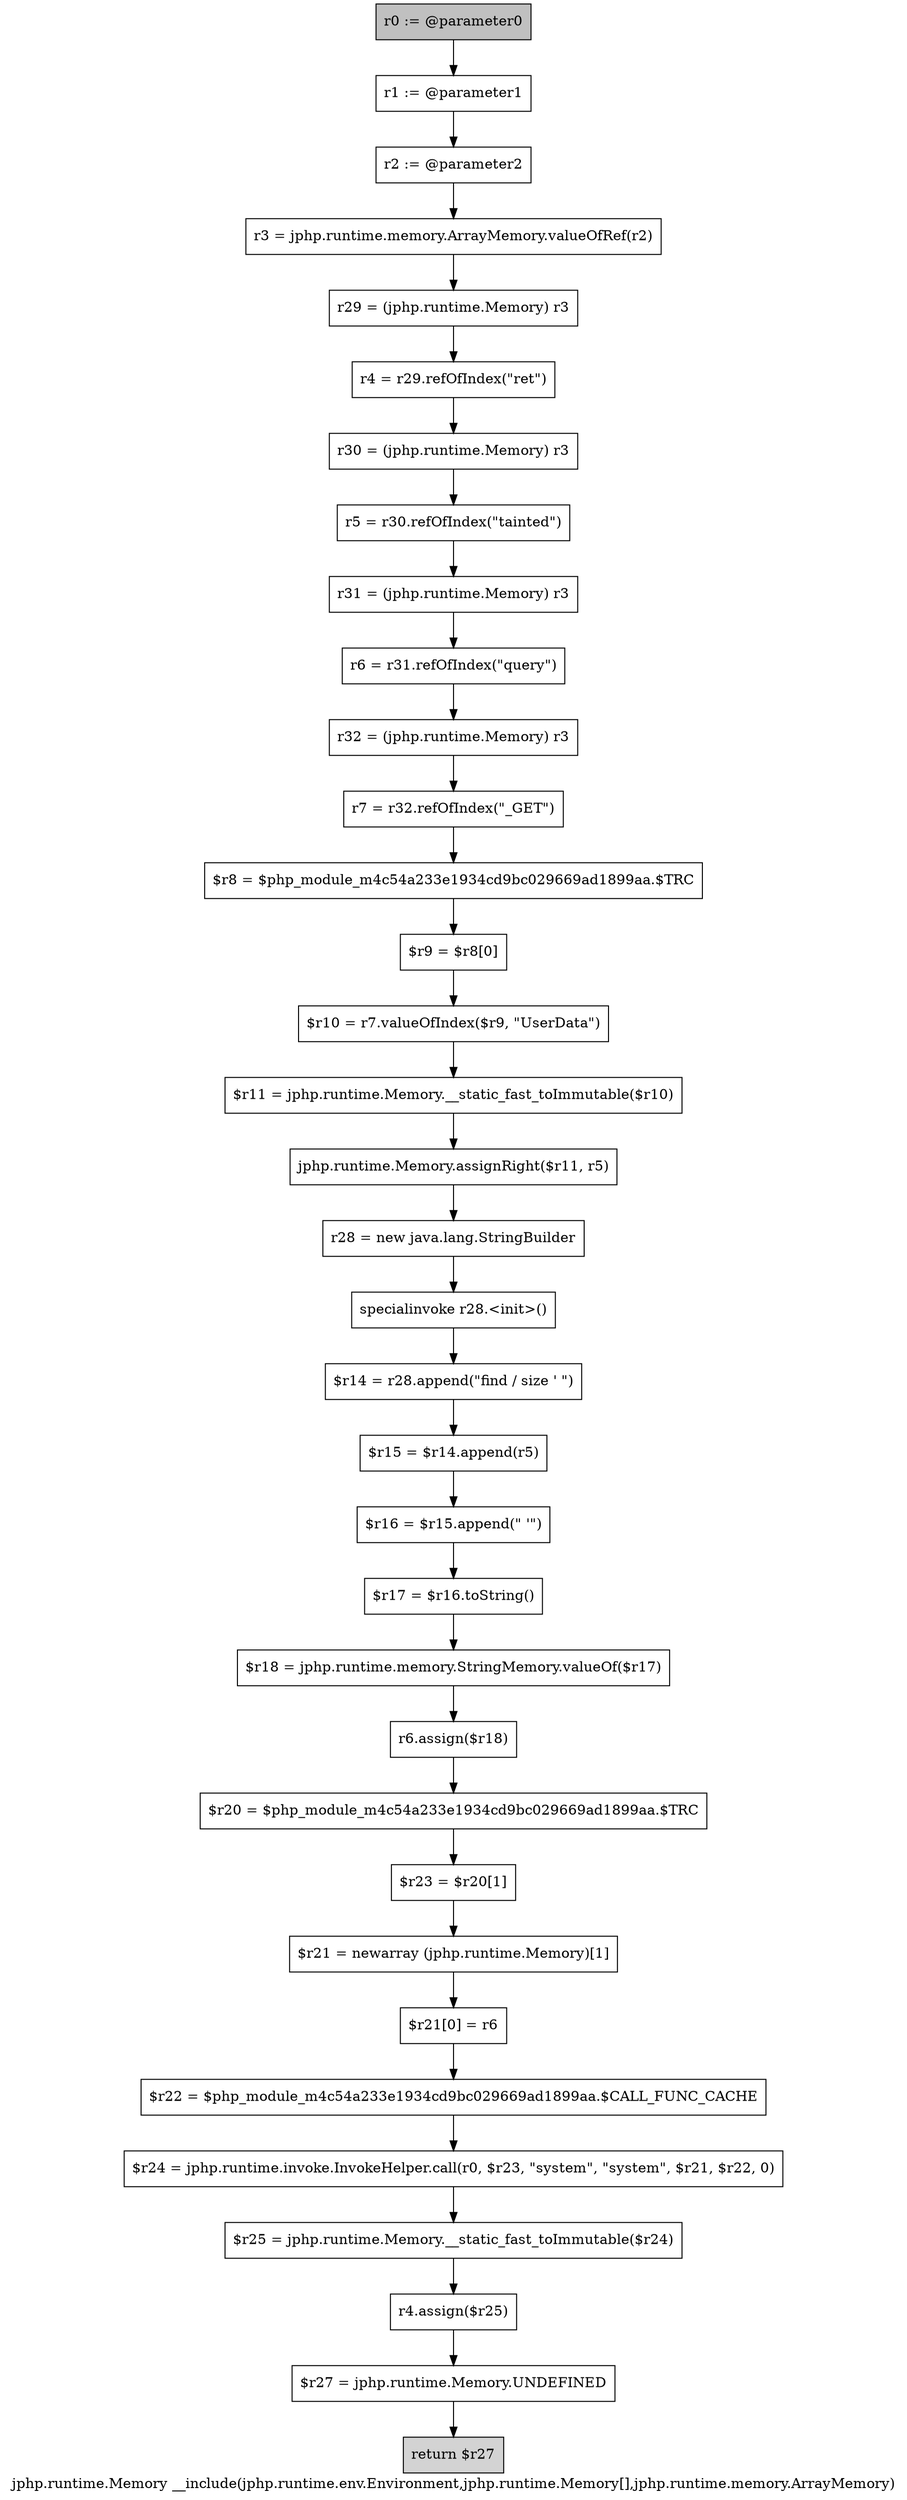 digraph "jphp.runtime.Memory __include(jphp.runtime.env.Environment,jphp.runtime.Memory[],jphp.runtime.memory.ArrayMemory)" {
    label="jphp.runtime.Memory __include(jphp.runtime.env.Environment,jphp.runtime.Memory[],jphp.runtime.memory.ArrayMemory)";
    node [shape=box];
    "0" [style=filled,fillcolor=gray,label="r0 := @parameter0",];
    "1" [label="r1 := @parameter1",];
    "0"->"1";
    "2" [label="r2 := @parameter2",];
    "1"->"2";
    "3" [label="r3 = jphp.runtime.memory.ArrayMemory.valueOfRef(r2)",];
    "2"->"3";
    "4" [label="r29 = (jphp.runtime.Memory) r3",];
    "3"->"4";
    "5" [label="r4 = r29.refOfIndex(\"ret\")",];
    "4"->"5";
    "6" [label="r30 = (jphp.runtime.Memory) r3",];
    "5"->"6";
    "7" [label="r5 = r30.refOfIndex(\"tainted\")",];
    "6"->"7";
    "8" [label="r31 = (jphp.runtime.Memory) r3",];
    "7"->"8";
    "9" [label="r6 = r31.refOfIndex(\"query\")",];
    "8"->"9";
    "10" [label="r32 = (jphp.runtime.Memory) r3",];
    "9"->"10";
    "11" [label="r7 = r32.refOfIndex(\"_GET\")",];
    "10"->"11";
    "12" [label="$r8 = $php_module_m4c54a233e1934cd9bc029669ad1899aa.$TRC",];
    "11"->"12";
    "13" [label="$r9 = $r8[0]",];
    "12"->"13";
    "14" [label="$r10 = r7.valueOfIndex($r9, \"UserData\")",];
    "13"->"14";
    "15" [label="$r11 = jphp.runtime.Memory.__static_fast_toImmutable($r10)",];
    "14"->"15";
    "16" [label="jphp.runtime.Memory.assignRight($r11, r5)",];
    "15"->"16";
    "17" [label="r28 = new java.lang.StringBuilder",];
    "16"->"17";
    "18" [label="specialinvoke r28.<init>()",];
    "17"->"18";
    "19" [label="$r14 = r28.append(\"find / size \' \")",];
    "18"->"19";
    "20" [label="$r15 = $r14.append(r5)",];
    "19"->"20";
    "21" [label="$r16 = $r15.append(\" \'\")",];
    "20"->"21";
    "22" [label="$r17 = $r16.toString()",];
    "21"->"22";
    "23" [label="$r18 = jphp.runtime.memory.StringMemory.valueOf($r17)",];
    "22"->"23";
    "24" [label="r6.assign($r18)",];
    "23"->"24";
    "25" [label="$r20 = $php_module_m4c54a233e1934cd9bc029669ad1899aa.$TRC",];
    "24"->"25";
    "26" [label="$r23 = $r20[1]",];
    "25"->"26";
    "27" [label="$r21 = newarray (jphp.runtime.Memory)[1]",];
    "26"->"27";
    "28" [label="$r21[0] = r6",];
    "27"->"28";
    "29" [label="$r22 = $php_module_m4c54a233e1934cd9bc029669ad1899aa.$CALL_FUNC_CACHE",];
    "28"->"29";
    "30" [label="$r24 = jphp.runtime.invoke.InvokeHelper.call(r0, $r23, \"system\", \"system\", $r21, $r22, 0)",];
    "29"->"30";
    "31" [label="$r25 = jphp.runtime.Memory.__static_fast_toImmutable($r24)",];
    "30"->"31";
    "32" [label="r4.assign($r25)",];
    "31"->"32";
    "33" [label="$r27 = jphp.runtime.Memory.UNDEFINED",];
    "32"->"33";
    "34" [style=filled,fillcolor=lightgray,label="return $r27",];
    "33"->"34";
}
